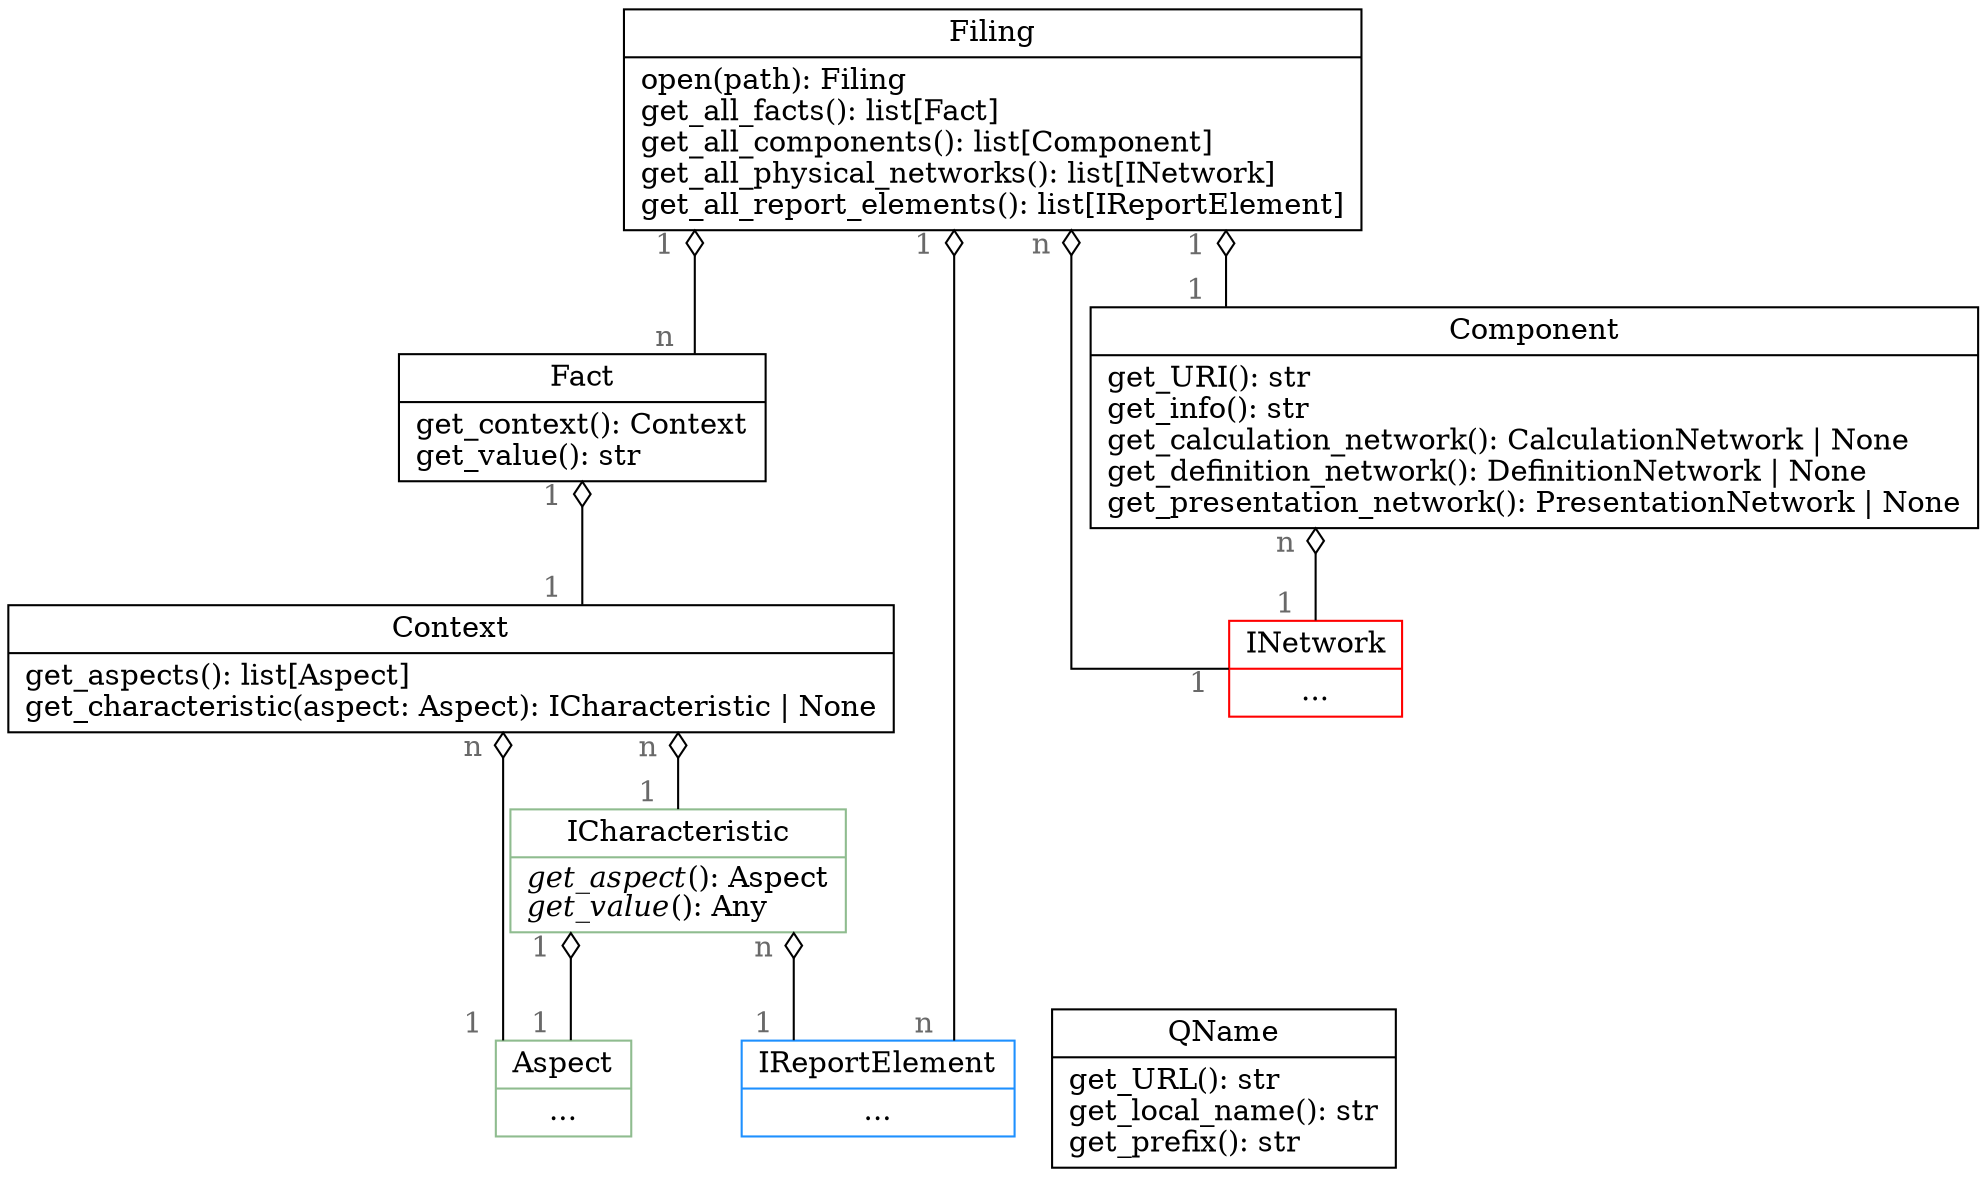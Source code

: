 digraph "classes_brel_filing" {
rankdir=BT
charset="utf-8"
splines="ortho"

# Dieter Rams Palette
# Red
#AF2E1B
# Orange
#CC6324
# Blue
#3B4B59
# Beige
#BFA07A
# Off white
#D9C3B0

"brel.brel_filing.Filing" [color="black", fontcolor="black", label=<{
Filing
|
open(path): Filing<br ALIGN="LEFT"/>
get_all_facts(): list[Fact]<br ALIGN="LEFT"/>
get_all_components(): list[Component]<br ALIGN="LEFT"/>
get_all_physical_networks(): list[INetwork]<br ALIGN="LEFT"/>
get_all_report_elements(): list[IReportElement]<br ALIGN="LEFT"/>
}>, shape="record", style="solid"];

"brel.brel_fact.Fact" [color="black", fontcolor="black", label=<{
Fact
|
get_context(): Context<br ALIGN="LEFT"/>
get_value(): str<br ALIGN="LEFT"/>
}>, shape="record", style="solid"];

"brel.brel_context.Context" [color="black", fontcolor="black", label=<{
Context
|
get_aspects(): list[Aspect]<br ALIGN="LEFT"/>
get_characteristic(aspect: Aspect): ICharacteristic \| None<br ALIGN="LEFT"/>
}>, shape="record", style="solid"];

"brel.brel_component.Component" [color="black", fontcolor="black", label=<{
Component
|
get_URI(): str<br ALIGN="LEFT"/>
get_info(): str<br ALIGN="LEFT"/>
get_calculation_network(): CalculationNetwork \| None<br ALIGN="LEFT"/>
get_definition_network(): DefinitionNetwork \| None<br ALIGN="LEFT"/>
get_presentation_network(): PresentationNetwork \| None<br ALIGN="LEFT"/>
}>, shape="record", style="solid"];

// TODO: change the green
"brel.characteristics.i_characteristic.ICharacteristic" [color="darkseagreen", fontcolor="black", label=<{
ICharacteristic
|
<I>get_aspect</I>(): Aspect<br ALIGN="LEFT"/>
<I>get_value</I>(): Any<br ALIGN="LEFT"/>
}>, shape="record", style="solid"];

"brel.characteristics.brel_aspect.Aspect" [color="darkseagreen", fontcolor="black", label=<{
Aspect
|
...
}>, 
shape="record", style="solid"];

// "brel.characteristics.brel_aspect.Aspect" [color="#AF2E1B", fontcolor="#AF2E1B", label=<{
// Aspect
// |
// CONCEPT : Aspect<br ALIGN="LEFT"/>
// ENTITY : Aspect<br ALIGN="LEFT"/>
// PERIOD : Aspect<br ALIGN="LEFT"/>
// UNIT : Aspect   <br ALIGN="LEFT"/>
// |
// get_name(): str<br ALIGN="LEFT"/>
// get_labels(): list[BrelLabel]<br ALIGN="LEFT"/>
// is_core(): bool<br ALIGN="LEFT"/>
// }>, 
// shape="record", style="solid"];

// "brel.networks.i_network.INetwork" [color="black", fontcolor="black", label=<{
// INetwork
// |
// get_link_role(): str<br ALIGN="LEFT"/>
// get_link_name(): QName<br ALIGN="LEFT"/>
// get_roots(): list[INetworkNode]<br ALIGN="LEFT"/>
// is_physical(): bool<br ALIGN="LEFT"/>
// }>, shape="record", style="solid"];



"brel.networks.i_network.INetwork" [color="red", fontcolor="black", label=<{
INetwork
|
...
}>, shape="record", style="solid"]

// "brel.networks.i_network_node.INetworkNode" [color="black", fontcolor="black", label=<{
// INetworkNode
// |
// get_arc_name(): QName<br ALIGN="LEFT"/>
// get_arc_role(): str<br ALIGN="LEFT"/>
// get_children(): list[INetworkNode]<br ALIGN="LEFT"/>
// get_order(): float<br ALIGN="LEFT"/>

// points_to(): str<br ALIGN="LEFT"/>
// get_report_element(): IReportElement<br ALIGN="LEFT"/>
// get_resource(): IResource<br ALIGN="LEFT"/>
// get_fact(): Fact<br ALIGN="LEFT"/>

// }>, shape="record", style="solid"];

"brel.qname.QName" [color="black", fontcolor="black", label=<{
QName
|
get_URL(): str<br ALIGN="LEFT"/>
get_local_name(): str<br ALIGN="LEFT"/>
get_prefix(): str<br ALIGN="LEFT"/>
}>, shape="record", style="solid"];


// Create a node for report elements
"brel.reportelements.i_report_element.IReportElement" [color="dodgerblue", fontcolor="black", label=<{
IReportElement
|
...
}>, shape="record", style="solid"]


// Add a solid odiamond edge from filing to fact. make the edge label="contains"
// the source has the label="n", the target has the label="1"
"brel.brel_fact.Fact" -> "brel.brel_filing.Filing" [arrowhead="odiamond", arrowtail="none", fontcolor="dimgrey", headlabel="1  ", taillabel="n  ", style="solid",];

// Add a solid odiamond edge from context to fact. make label="1:1" 
"brel.brel_context.Context" -> "brel.brel_fact.Fact" [arrowhead="odiamond", arrowtail="none", fontcolor="dimgrey", headlabel="1  ", taillabel="1  ", style="solid"];

// Add a solid odiamond edge from icharacteristic to context. make label="1:n"
"brel.characteristics.i_characteristic.ICharacteristic" -> "brel.brel_context.Context" [arrowhead="odiamond", arrowtail="none", fontcolor="dimgrey", headlabel="n  ", taillabel="1  ", style="solid"];

// Make both edges odiamond
// aspect -> icharacteristic and aspect -> context
// the icharacteristic edge is 1:1, the context edge is 1:n
"brel.characteristics.brel_aspect.Aspect" -> "brel.characteristics.i_characteristic.ICharacteristic" [arrowhead="odiamond", arrowtail="none", fontcolor="dimgrey", headlabel="1  ", taillabel="1  ", style="solid"];
"brel.characteristics.brel_aspect.Aspect" -> "brel.brel_context.Context" [arrowhead="odiamond", arrowtail="none", fontcolor="dimgrey", headlabel="n  ", taillabel="1  ", style="solid"];

// Add an edge from component to filing. same style as fact to filing
"brel.brel_component.Component" -> "brel.brel_filing.Filing" [arrowhead="odiamond", arrowtail="none", fontcolor="dimgrey", headlabel="1  ", taillabel="1  ", style="solid"];

// Add edges network -> filing and network -> component
// both edges are 1:n
"brel.networks.i_network.INetwork" -> "brel.brel_filing.Filing" [arrowhead="odiamond", arrowtail="none", fontcolor="dimgrey", headlabel="n  ", taillabel="1  ", style="solid"];
"brel.networks.i_network.INetwork" -> "brel.brel_component.Component" [arrowhead="odiamond", arrowtail="none", fontcolor="dimgrey", headlabel="n  ", taillabel="1  ", style="solid"];

// Add the following edges with the usual style
// qname -> network
// the relationship is 1:1
// "brel.qname.QName" -> "brel.networks.i_network.INetwork" [arrowhead="odiamond", arrowtail="none", fontcolor="green", label="1:1", style="solid"];

// Add the inetworknode -> inetwork edge
// the relationship is 1:n
// "brel.networks.i_network_node.INetworkNode" -> "brel.networks.i_network.INetwork" [arrowhead="odiamond", arrowtail="none", fontcolor="green", label="1:n", style="solid"];

// Add the edges ireportelement -> filing and ireportelement -> icharacteristic
// the first edge is n:1, the second is 1:n
// "brel.reportelements.i_report_element.IReportElement" -> "brel.brel_filing.Filing" [arrowhead="odiamond", arrowtail="none", fontcolor="green", xlabel="n:1", style="solid"];
"brel.reportelements.i_report_element.IReportElement" -> "brel.brel_filing.Filing" [arrowhead="odiamond", arrowtail="none", fontcolor="dimgrey", headlabel="1  ", taillabel="n  ", style="solid"];
// "brel.reportelements.i_report_element.IReportElement" -> "brel.characteristics.i_characteristic.ICharacteristic" [arrowhead="odiamond", arrowtail="none", fontcolor="green", xlabel="1:n", style="solid"];
"brel.reportelements.i_report_element.IReportElement" -> "brel.characteristics.i_characteristic.ICharacteristic" [arrowhead="odiamond", arrowtail="none", fontcolor="dimgrey", headlabel="n  ", taillabel="1  ", style="solid"];


}
